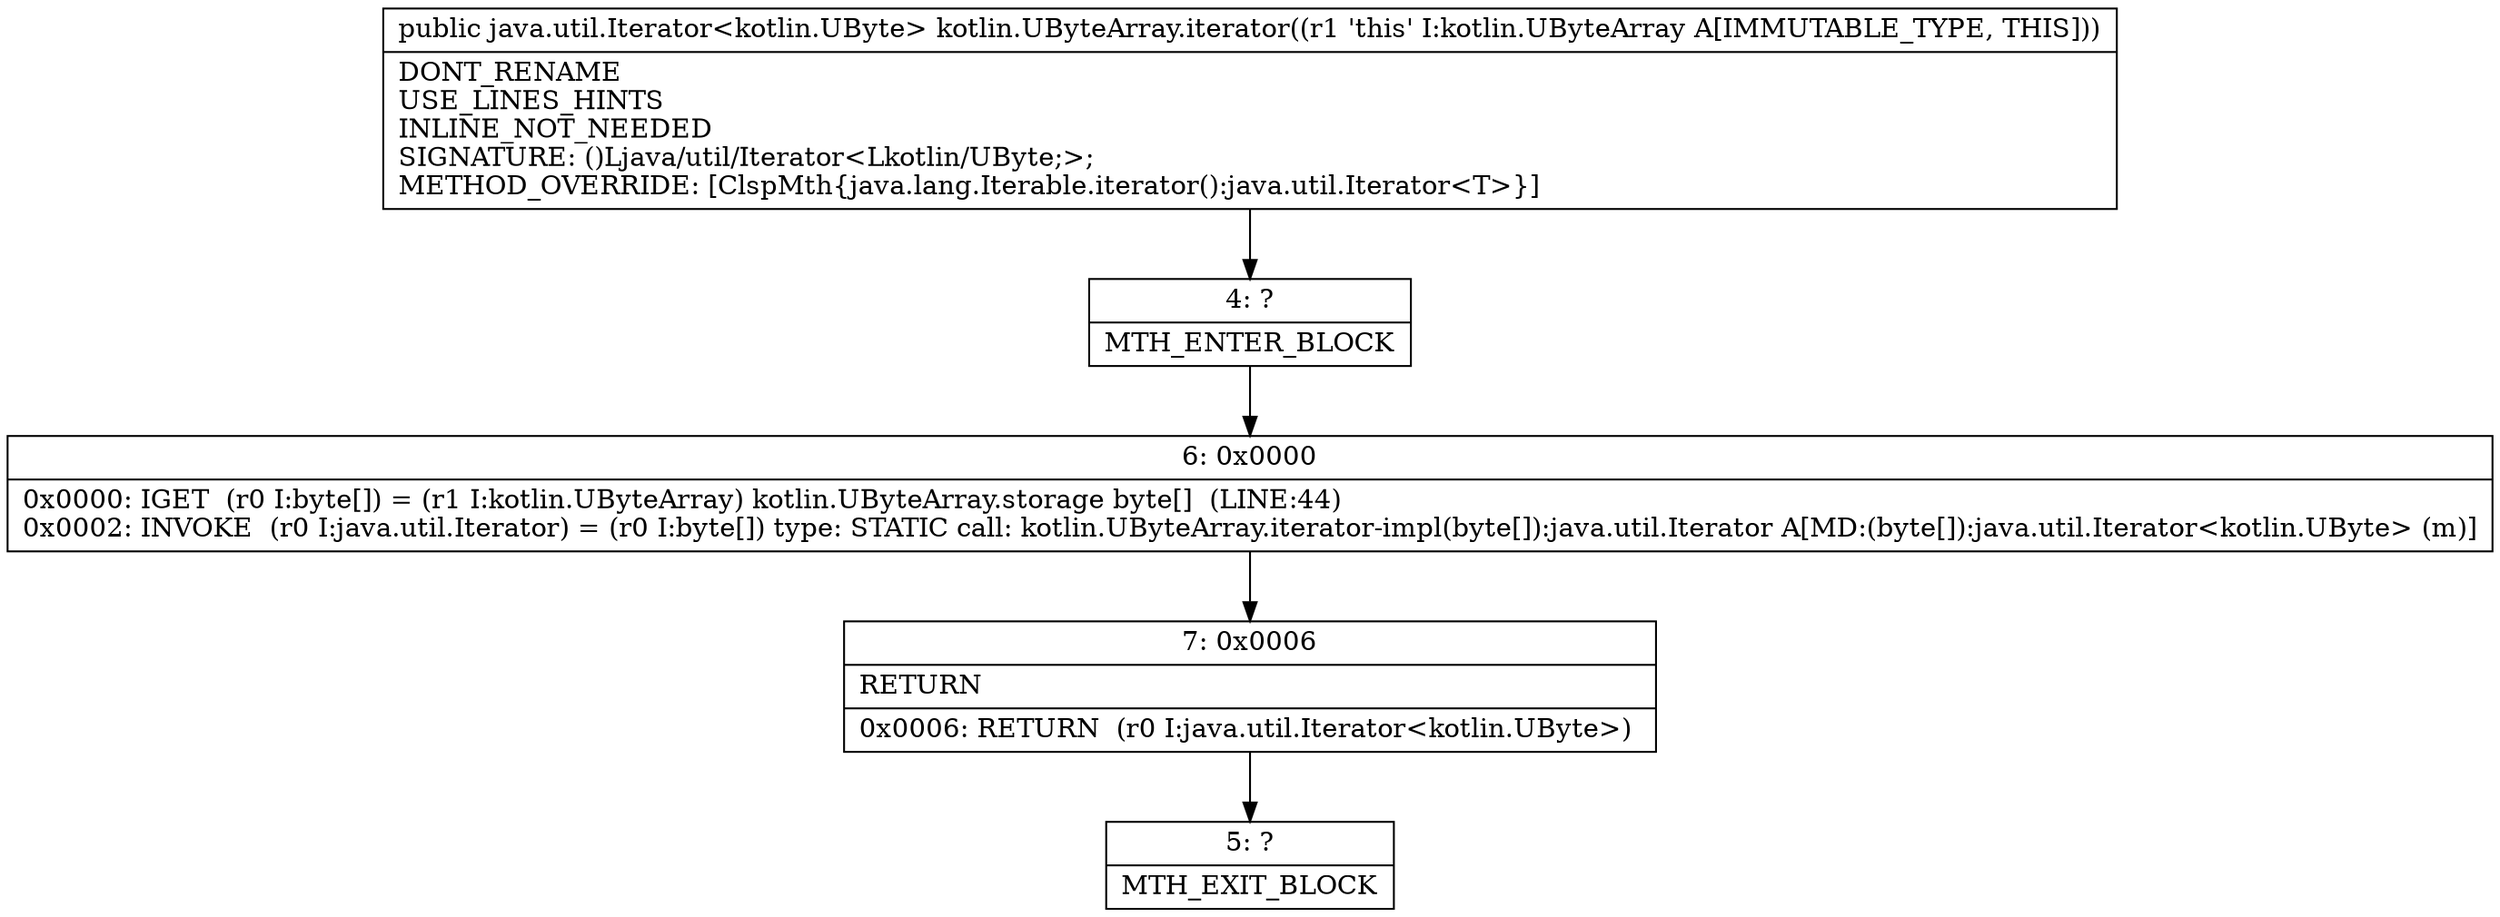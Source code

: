 digraph "CFG forkotlin.UByteArray.iterator()Ljava\/util\/Iterator;" {
Node_4 [shape=record,label="{4\:\ ?|MTH_ENTER_BLOCK\l}"];
Node_6 [shape=record,label="{6\:\ 0x0000|0x0000: IGET  (r0 I:byte[]) = (r1 I:kotlin.UByteArray) kotlin.UByteArray.storage byte[]  (LINE:44)\l0x0002: INVOKE  (r0 I:java.util.Iterator) = (r0 I:byte[]) type: STATIC call: kotlin.UByteArray.iterator\-impl(byte[]):java.util.Iterator A[MD:(byte[]):java.util.Iterator\<kotlin.UByte\> (m)]\l}"];
Node_7 [shape=record,label="{7\:\ 0x0006|RETURN\l|0x0006: RETURN  (r0 I:java.util.Iterator\<kotlin.UByte\>) \l}"];
Node_5 [shape=record,label="{5\:\ ?|MTH_EXIT_BLOCK\l}"];
MethodNode[shape=record,label="{public java.util.Iterator\<kotlin.UByte\> kotlin.UByteArray.iterator((r1 'this' I:kotlin.UByteArray A[IMMUTABLE_TYPE, THIS]))  | DONT_RENAME\lUSE_LINES_HINTS\lINLINE_NOT_NEEDED\lSIGNATURE: ()Ljava\/util\/Iterator\<Lkotlin\/UByte;\>;\lMETHOD_OVERRIDE: [ClspMth\{java.lang.Iterable.iterator():java.util.Iterator\<T\>\}]\l}"];
MethodNode -> Node_4;Node_4 -> Node_6;
Node_6 -> Node_7;
Node_7 -> Node_5;
}

